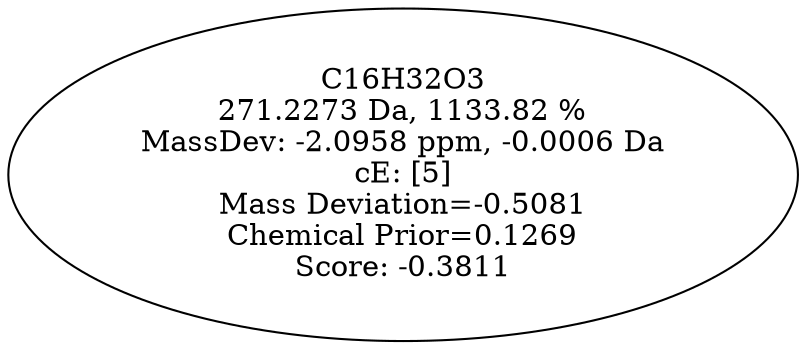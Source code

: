strict digraph {
v1 [label="C16H32O3\n271.2273 Da, 1133.82 %\nMassDev: -2.0958 ppm, -0.0006 Da\ncE: [5]\nMass Deviation=-0.5081\nChemical Prior=0.1269\nScore: -0.3811"];
}
